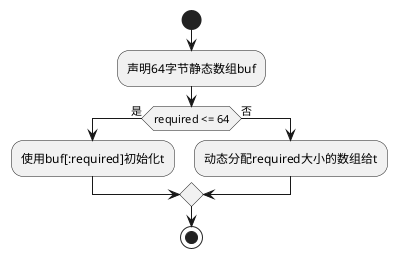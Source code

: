 @startuml
start
:声明64字节静态数组buf;
if (required <= 64) then (是)
  :使用buf[:required]初始化t;
else (否)
  :动态分配required大小的数组给t;
endif
stop
@enduml